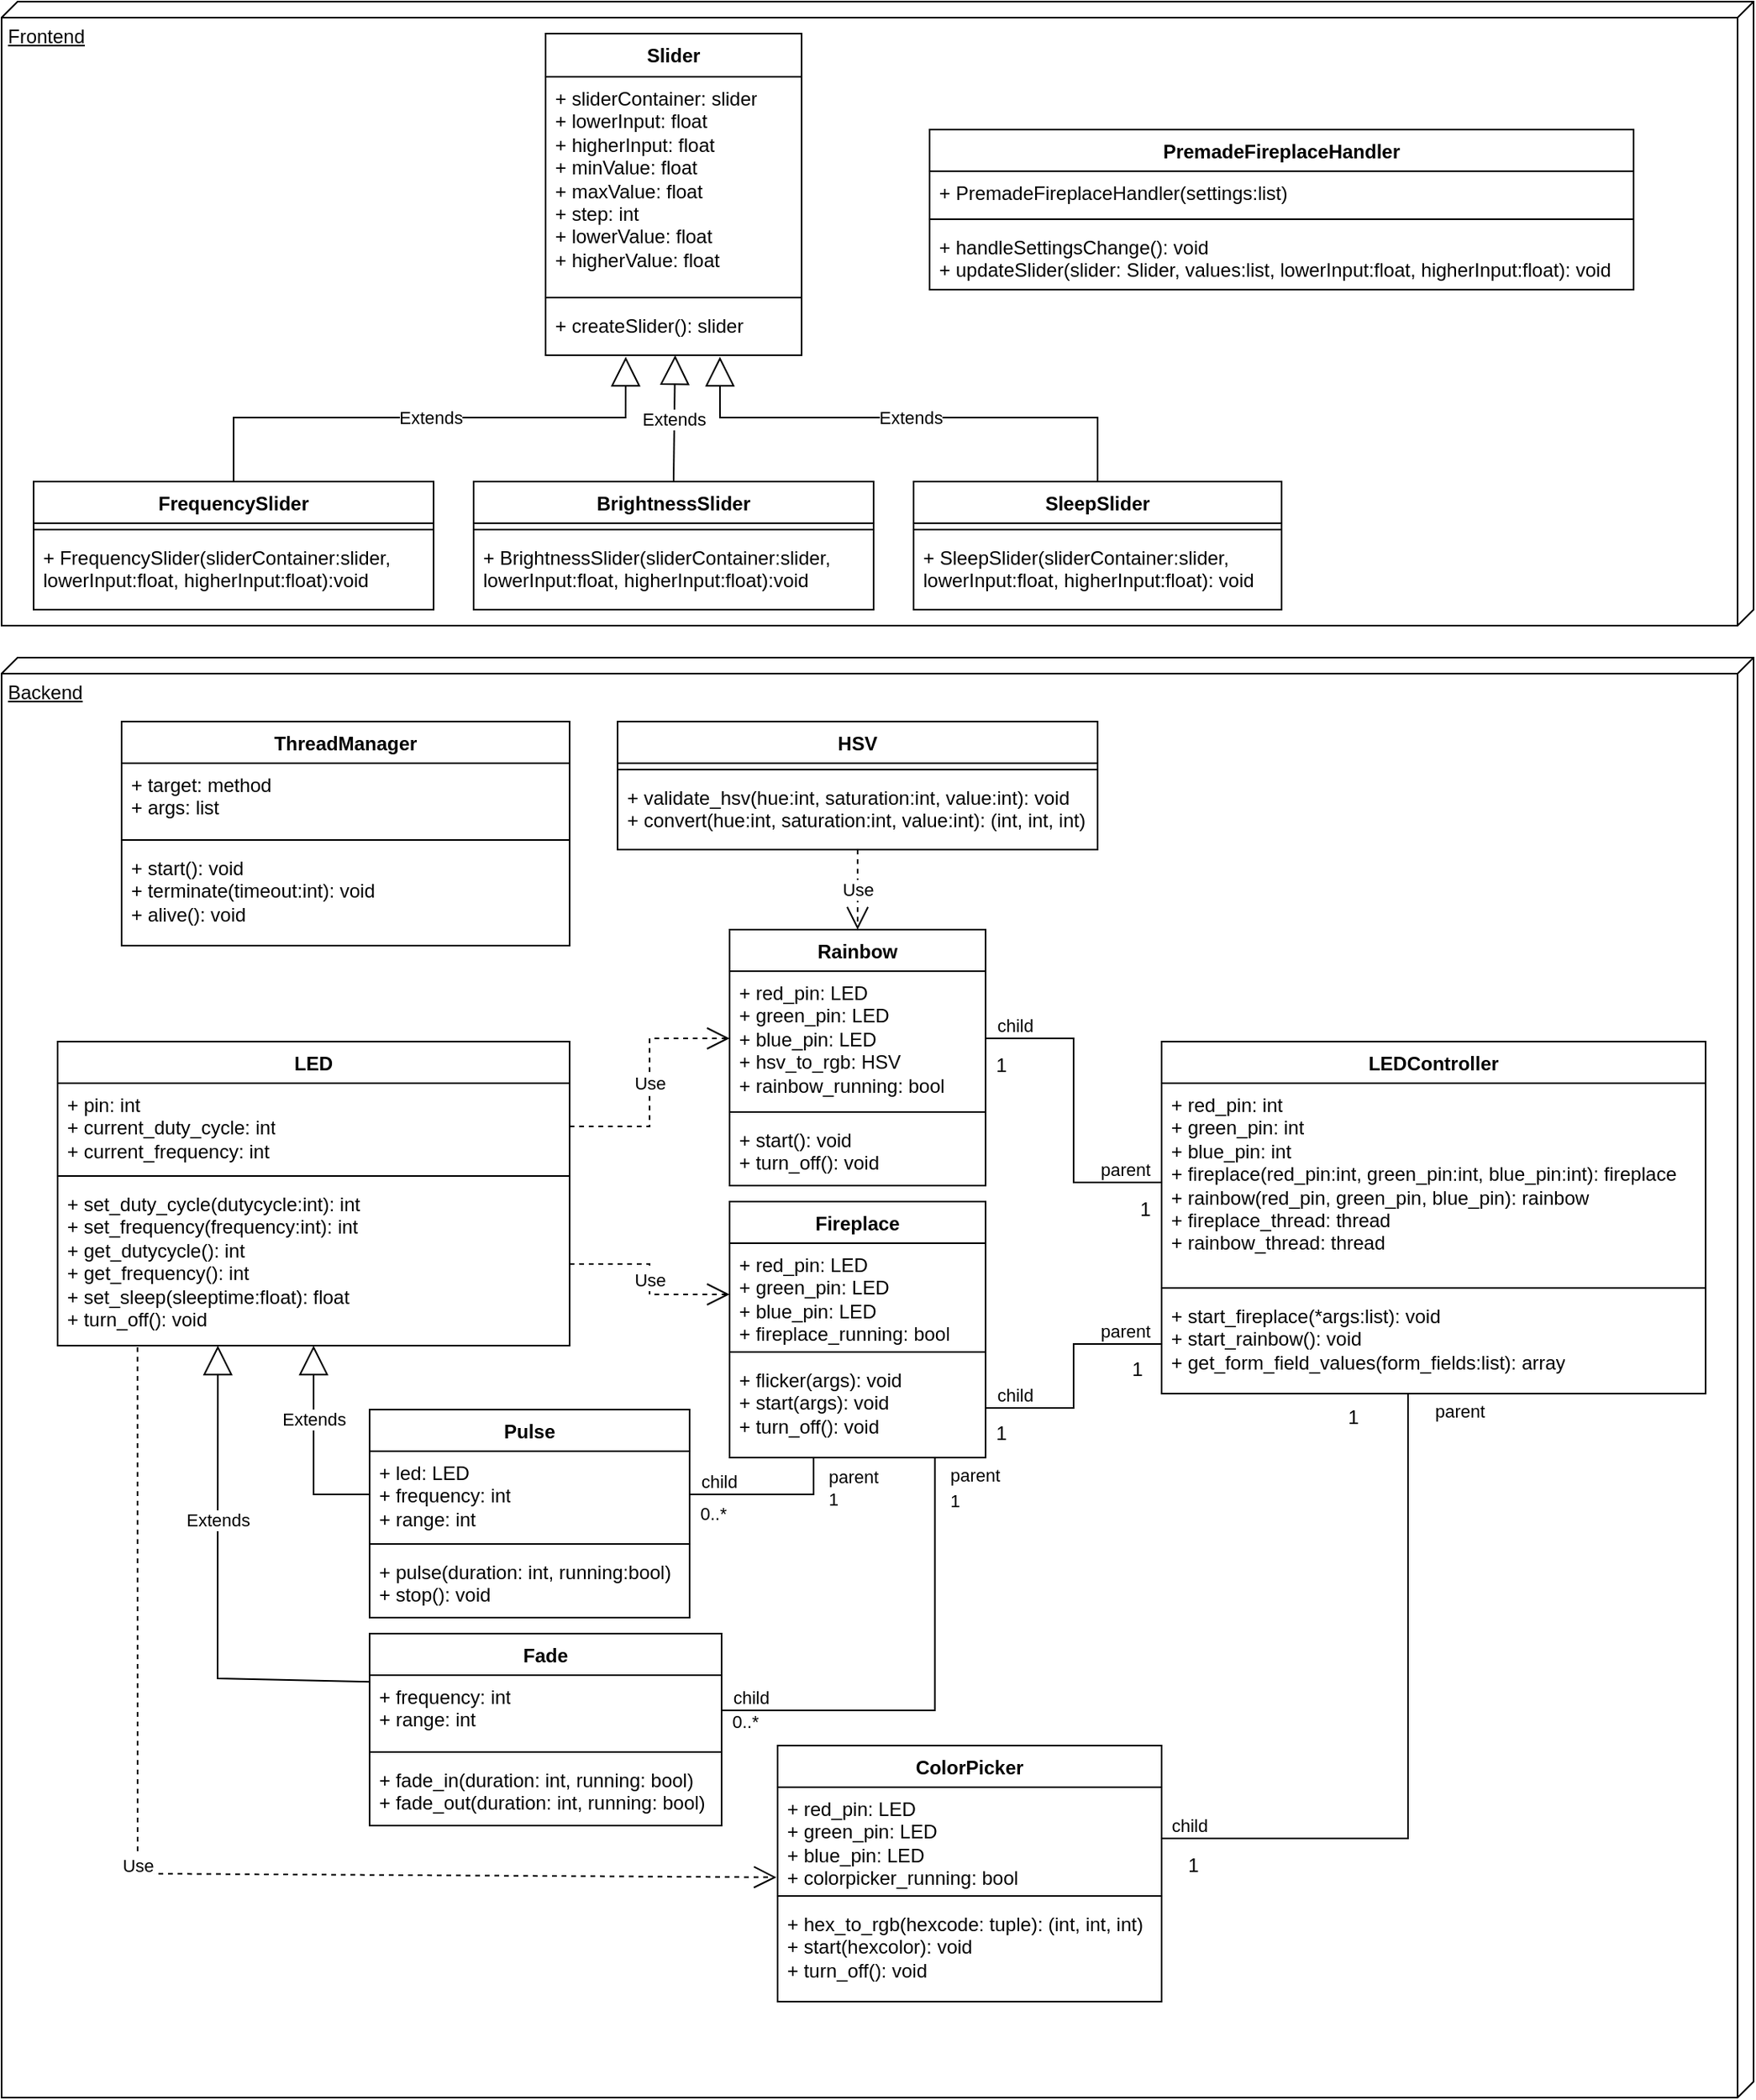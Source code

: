 <mxfile version="21.3.8" type="github">
  <diagram name="Page-1" id="8lPKrEU7bHMMSzuzVbtW">
    <mxGraphModel dx="2284" dy="764" grid="1" gridSize="10" guides="1" tooltips="1" connect="1" arrows="1" fold="1" page="1" pageScale="1" pageWidth="850" pageHeight="1100" math="0" shadow="0">
      <root>
        <mxCell id="0" />
        <mxCell id="1" parent="0" />
        <mxCell id="XjNMTQCaul1xZnKqR4yc-8" value="Frontend" style="verticalAlign=top;align=left;spacingTop=8;spacingLeft=2;spacingRight=12;shape=cube;size=10;direction=south;fontStyle=4;html=1;whiteSpace=wrap;" parent="1" vertex="1">
          <mxGeometry x="-125" y="70" width="1095" height="390" as="geometry" />
        </mxCell>
        <mxCell id="XjNMTQCaul1xZnKqR4yc-9" value="Backend" style="verticalAlign=top;align=left;spacingTop=8;spacingLeft=2;spacingRight=12;shape=cube;size=10;direction=south;fontStyle=4;html=1;whiteSpace=wrap;movable=1;resizable=1;rotatable=1;deletable=1;editable=1;locked=0;connectable=1;" parent="1" vertex="1">
          <mxGeometry x="-125" y="480" width="1095" height="900" as="geometry" />
        </mxCell>
        <mxCell id="XjNMTQCaul1xZnKqR4yc-4" value="Slider" style="swimlane;fontStyle=1;align=center;verticalAlign=top;childLayout=stackLayout;horizontal=1;startSize=27;horizontalStack=0;resizeParent=1;resizeParentMax=0;resizeLast=0;collapsible=1;marginBottom=0;whiteSpace=wrap;html=1;" parent="1" vertex="1">
          <mxGeometry x="215" y="90" width="160" height="201" as="geometry">
            <mxRectangle x="-160" y="460" width="70" height="30" as="alternateBounds" />
          </mxGeometry>
        </mxCell>
        <mxCell id="XjNMTQCaul1xZnKqR4yc-5" value="&lt;div&gt;+ sliderContainer: slider&lt;/div&gt;&lt;div&gt;+ lowerInput: float&lt;/div&gt;&lt;div&gt;+ higherInput: float&lt;/div&gt;&lt;div&gt;+ minValue: float&lt;/div&gt;&lt;div&gt;+ maxValue: float&lt;/div&gt;&lt;div&gt;+ step: int&lt;/div&gt;&lt;div&gt;+ lowerValue: float&lt;/div&gt;&lt;div&gt;+ higherValue: float&lt;br&gt;&lt;/div&gt;&lt;div&gt;&lt;br&gt;&lt;/div&gt;&lt;div&gt;&lt;br&gt; &lt;/div&gt;" style="text;strokeColor=none;fillColor=none;align=left;verticalAlign=top;spacingLeft=4;spacingRight=4;overflow=hidden;rotatable=0;points=[[0,0.5],[1,0.5]];portConstraint=eastwest;whiteSpace=wrap;html=1;" parent="XjNMTQCaul1xZnKqR4yc-4" vertex="1">
          <mxGeometry y="27" width="160" height="134" as="geometry" />
        </mxCell>
        <mxCell id="XjNMTQCaul1xZnKqR4yc-6" value="" style="line;strokeWidth=1;fillColor=none;align=left;verticalAlign=middle;spacingTop=-1;spacingLeft=3;spacingRight=3;rotatable=0;labelPosition=right;points=[];portConstraint=eastwest;strokeColor=inherit;" parent="XjNMTQCaul1xZnKqR4yc-4" vertex="1">
          <mxGeometry y="161" width="160" height="8" as="geometry" />
        </mxCell>
        <mxCell id="XjNMTQCaul1xZnKqR4yc-7" value="&lt;div&gt;+ createSlider(): slider&lt;/div&gt;" style="text;strokeColor=none;fillColor=none;align=left;verticalAlign=top;spacingLeft=4;spacingRight=4;overflow=hidden;rotatable=0;points=[[0,0.5],[1,0.5]];portConstraint=eastwest;whiteSpace=wrap;html=1;" parent="XjNMTQCaul1xZnKqR4yc-4" vertex="1">
          <mxGeometry y="169" width="160" height="32" as="geometry" />
        </mxCell>
        <mxCell id="XjNMTQCaul1xZnKqR4yc-26" value="Extends" style="endArrow=block;endSize=16;endFill=0;html=1;rounded=0;exitX=0.5;exitY=0;exitDx=0;exitDy=0;entryX=0.313;entryY=1.031;entryDx=0;entryDy=0;entryPerimeter=0;" parent="1" source="xdBbtKjgj54eUSS4mFcp-45" target="XjNMTQCaul1xZnKqR4yc-7" edge="1">
          <mxGeometry x="0.009" width="160" relative="1" as="geometry">
            <mxPoint x="105" y="360" as="sourcePoint" />
            <mxPoint x="245" y="330" as="targetPoint" />
            <Array as="points">
              <mxPoint x="20" y="330" />
              <mxPoint x="265" y="330" />
            </Array>
            <mxPoint as="offset" />
          </mxGeometry>
        </mxCell>
        <mxCell id="XjNMTQCaul1xZnKqR4yc-27" value="Extends" style="endArrow=block;endSize=16;endFill=0;html=1;rounded=0;exitX=0.5;exitY=0;exitDx=0;exitDy=0;entryX=0.506;entryY=1;entryDx=0;entryDy=0;entryPerimeter=0;" parent="1" source="xdBbtKjgj54eUSS4mFcp-41" target="XjNMTQCaul1xZnKqR4yc-7" edge="1">
          <mxGeometry width="160" relative="1" as="geometry">
            <mxPoint x="285" y="360" as="sourcePoint" />
            <mxPoint x="445" y="280" as="targetPoint" />
          </mxGeometry>
        </mxCell>
        <mxCell id="XjNMTQCaul1xZnKqR4yc-28" value="Extends" style="endArrow=block;endSize=16;endFill=0;html=1;rounded=0;exitX=0.5;exitY=0;exitDx=0;exitDy=0;entryX=0.681;entryY=1.031;entryDx=0;entryDy=0;entryPerimeter=0;" parent="1" source="xdBbtKjgj54eUSS4mFcp-54" target="XjNMTQCaul1xZnKqR4yc-7" edge="1">
          <mxGeometry width="160" relative="1" as="geometry">
            <mxPoint x="465" y="360" as="sourcePoint" />
            <mxPoint x="555" y="223" as="targetPoint" />
            <Array as="points">
              <mxPoint x="560" y="330" />
              <mxPoint x="395" y="330" />
              <mxPoint x="324" y="330" />
            </Array>
          </mxGeometry>
        </mxCell>
        <mxCell id="xdBbtKjgj54eUSS4mFcp-9" value="LEDController" style="swimlane;fontStyle=1;align=center;verticalAlign=top;childLayout=stackLayout;horizontal=1;startSize=26;horizontalStack=0;resizeParent=1;resizeParentMax=0;resizeLast=0;collapsible=1;marginBottom=0;whiteSpace=wrap;html=1;" parent="1" vertex="1">
          <mxGeometry x="600" y="720" width="340" height="220" as="geometry" />
        </mxCell>
        <mxCell id="xdBbtKjgj54eUSS4mFcp-10" value="&lt;div&gt;+ red_pin: int&lt;/div&gt;&lt;div&gt;+ green_pin: int&lt;/div&gt;&lt;div&gt;+ blue_pin: int&lt;/div&gt;&lt;div&gt;+ fireplace(red_pin:int, green_pin:int, blue_pin:int): fireplace&lt;/div&gt;&lt;div&gt;+ rainbow(red_pin, green_pin, blue_pin): rainbow&lt;/div&gt;&lt;div&gt;+ fireplace_thread: thread&lt;/div&gt;&lt;div&gt;+ rainbow_thread: thread&lt;/div&gt;" style="text;strokeColor=none;fillColor=none;align=left;verticalAlign=top;spacingLeft=4;spacingRight=4;overflow=hidden;rotatable=0;points=[[0,0.5],[1,0.5]];portConstraint=eastwest;whiteSpace=wrap;html=1;" parent="xdBbtKjgj54eUSS4mFcp-9" vertex="1">
          <mxGeometry y="26" width="340" height="124" as="geometry" />
        </mxCell>
        <mxCell id="xdBbtKjgj54eUSS4mFcp-11" value="" style="line;strokeWidth=1;fillColor=none;align=left;verticalAlign=middle;spacingTop=-1;spacingLeft=3;spacingRight=3;rotatable=0;labelPosition=right;points=[];portConstraint=eastwest;strokeColor=inherit;" parent="xdBbtKjgj54eUSS4mFcp-9" vertex="1">
          <mxGeometry y="150" width="340" height="8" as="geometry" />
        </mxCell>
        <mxCell id="xdBbtKjgj54eUSS4mFcp-12" value="&lt;div&gt;+ start_fireplace(*args:list): void&lt;/div&gt;&lt;div&gt;+ start_rainbow(): void&lt;/div&gt;&lt;div&gt;+ get_form_field_values(form_fields:list): array&lt;br&gt;&lt;/div&gt;" style="text;strokeColor=none;fillColor=none;align=left;verticalAlign=top;spacingLeft=4;spacingRight=4;overflow=hidden;rotatable=0;points=[[0,0.5],[1,0.5]];portConstraint=eastwest;whiteSpace=wrap;html=1;" parent="xdBbtKjgj54eUSS4mFcp-9" vertex="1">
          <mxGeometry y="158" width="340" height="62" as="geometry" />
        </mxCell>
        <mxCell id="xdBbtKjgj54eUSS4mFcp-13" value="Fireplace" style="swimlane;fontStyle=1;align=center;verticalAlign=top;childLayout=stackLayout;horizontal=1;startSize=26;horizontalStack=0;resizeParent=1;resizeParentMax=0;resizeLast=0;collapsible=1;marginBottom=0;whiteSpace=wrap;html=1;" parent="1" vertex="1">
          <mxGeometry x="330" y="820" width="160" height="160" as="geometry" />
        </mxCell>
        <mxCell id="xdBbtKjgj54eUSS4mFcp-14" value="&lt;div&gt;+ red_pin: LED&lt;/div&gt;&lt;div&gt;+ green_pin: LED&lt;/div&gt;&lt;div&gt;+ blue_pin: LED&lt;/div&gt;&lt;div&gt;+ fireplace_running: bool&lt;br&gt;&lt;/div&gt;" style="text;strokeColor=none;fillColor=none;align=left;verticalAlign=top;spacingLeft=4;spacingRight=4;overflow=hidden;rotatable=0;points=[[0,0.5],[1,0.5]];portConstraint=eastwest;whiteSpace=wrap;html=1;" parent="xdBbtKjgj54eUSS4mFcp-13" vertex="1">
          <mxGeometry y="26" width="160" height="64" as="geometry" />
        </mxCell>
        <mxCell id="xdBbtKjgj54eUSS4mFcp-15" value="" style="line;strokeWidth=1;fillColor=none;align=left;verticalAlign=middle;spacingTop=-1;spacingLeft=3;spacingRight=3;rotatable=0;labelPosition=right;points=[];portConstraint=eastwest;strokeColor=inherit;" parent="xdBbtKjgj54eUSS4mFcp-13" vertex="1">
          <mxGeometry y="90" width="160" height="8" as="geometry" />
        </mxCell>
        <mxCell id="xdBbtKjgj54eUSS4mFcp-16" value="&lt;div&gt;+ flicker(args): void&lt;/div&gt;&lt;div&gt;+ start(args): void&lt;/div&gt;&lt;div&gt;+ turn_off(): void&lt;br&gt;&lt;/div&gt;&lt;div&gt;&lt;br&gt;&lt;/div&gt;" style="text;strokeColor=none;fillColor=none;align=left;verticalAlign=top;spacingLeft=4;spacingRight=4;overflow=hidden;rotatable=0;points=[[0,0.5],[1,0.5]];portConstraint=eastwest;whiteSpace=wrap;html=1;" parent="xdBbtKjgj54eUSS4mFcp-13" vertex="1">
          <mxGeometry y="98" width="160" height="62" as="geometry" />
        </mxCell>
        <mxCell id="xdBbtKjgj54eUSS4mFcp-21" value="HSV" style="swimlane;fontStyle=1;align=center;verticalAlign=top;childLayout=stackLayout;horizontal=1;startSize=26;horizontalStack=0;resizeParent=1;resizeParentMax=0;resizeLast=0;collapsible=1;marginBottom=0;whiteSpace=wrap;html=1;" parent="1" vertex="1">
          <mxGeometry x="260" y="520" width="300" height="80" as="geometry" />
        </mxCell>
        <mxCell id="xdBbtKjgj54eUSS4mFcp-23" value="" style="line;strokeWidth=1;fillColor=none;align=left;verticalAlign=middle;spacingTop=-1;spacingLeft=3;spacingRight=3;rotatable=0;labelPosition=right;points=[];portConstraint=eastwest;strokeColor=inherit;" parent="xdBbtKjgj54eUSS4mFcp-21" vertex="1">
          <mxGeometry y="26" width="300" height="8" as="geometry" />
        </mxCell>
        <mxCell id="xdBbtKjgj54eUSS4mFcp-24" value="&lt;div&gt;+ validate_hsv(hue:int, saturation:int, value:int): void&lt;/div&gt;&lt;div&gt;+ convert(hue:int, saturation:int, value:int): (int, int, int)&lt;br&gt;&lt;/div&gt;" style="text;strokeColor=none;fillColor=none;align=left;verticalAlign=top;spacingLeft=4;spacingRight=4;overflow=hidden;rotatable=0;points=[[0,0.5],[1,0.5]];portConstraint=eastwest;whiteSpace=wrap;html=1;" parent="xdBbtKjgj54eUSS4mFcp-21" vertex="1">
          <mxGeometry y="34" width="300" height="46" as="geometry" />
        </mxCell>
        <mxCell id="xdBbtKjgj54eUSS4mFcp-25" value="LED" style="swimlane;fontStyle=1;align=center;verticalAlign=top;childLayout=stackLayout;horizontal=1;startSize=26;horizontalStack=0;resizeParent=1;resizeParentMax=0;resizeLast=0;collapsible=1;marginBottom=0;whiteSpace=wrap;html=1;" parent="1" vertex="1">
          <mxGeometry x="-90" y="720" width="320" height="190" as="geometry" />
        </mxCell>
        <mxCell id="xdBbtKjgj54eUSS4mFcp-26" value="&lt;div&gt;+ pin: int&lt;/div&gt;&lt;div&gt;+ current_duty_cycle: int&lt;/div&gt;&lt;div&gt;+ current_frequency: int&lt;br&gt;&lt;/div&gt;" style="text;strokeColor=none;fillColor=none;align=left;verticalAlign=top;spacingLeft=4;spacingRight=4;overflow=hidden;rotatable=0;points=[[0,0.5],[1,0.5]];portConstraint=eastwest;whiteSpace=wrap;html=1;" parent="xdBbtKjgj54eUSS4mFcp-25" vertex="1">
          <mxGeometry y="26" width="320" height="54" as="geometry" />
        </mxCell>
        <mxCell id="xdBbtKjgj54eUSS4mFcp-27" value="" style="line;strokeWidth=1;fillColor=none;align=left;verticalAlign=middle;spacingTop=-1;spacingLeft=3;spacingRight=3;rotatable=0;labelPosition=right;points=[];portConstraint=eastwest;strokeColor=inherit;" parent="xdBbtKjgj54eUSS4mFcp-25" vertex="1">
          <mxGeometry y="80" width="320" height="8" as="geometry" />
        </mxCell>
        <mxCell id="xdBbtKjgj54eUSS4mFcp-28" value="&lt;div&gt;+ set_duty_cycle(dutycycle:int): int&lt;/div&gt;&lt;div&gt;+ set_frequency(frequency:int): int&lt;/div&gt;&lt;div&gt;+ get_dutycycle(): int&lt;/div&gt;&lt;div&gt;+ get_frequency(): int&lt;/div&gt;&lt;div&gt;+ set_sleep(sleeptime:float): float&lt;/div&gt;&lt;div&gt;+ turn_off(): void&lt;br&gt;&lt;/div&gt;" style="text;strokeColor=none;fillColor=none;align=left;verticalAlign=top;spacingLeft=4;spacingRight=4;overflow=hidden;rotatable=0;points=[[0,0.5],[1,0.5]];portConstraint=eastwest;whiteSpace=wrap;html=1;" parent="xdBbtKjgj54eUSS4mFcp-25" vertex="1">
          <mxGeometry y="88" width="320" height="102" as="geometry" />
        </mxCell>
        <mxCell id="xdBbtKjgj54eUSS4mFcp-29" value="ThreadManager" style="swimlane;fontStyle=1;align=center;verticalAlign=top;childLayout=stackLayout;horizontal=1;startSize=26;horizontalStack=0;resizeParent=1;resizeParentMax=0;resizeLast=0;collapsible=1;marginBottom=0;whiteSpace=wrap;html=1;" parent="1" vertex="1">
          <mxGeometry x="-50" y="520" width="280" height="140" as="geometry" />
        </mxCell>
        <mxCell id="xdBbtKjgj54eUSS4mFcp-30" value="&lt;div&gt;+ target: method&lt;/div&gt;&lt;div&gt;+ args: list&lt;br&gt;&lt;/div&gt;" style="text;strokeColor=none;fillColor=none;align=left;verticalAlign=top;spacingLeft=4;spacingRight=4;overflow=hidden;rotatable=0;points=[[0,0.5],[1,0.5]];portConstraint=eastwest;whiteSpace=wrap;html=1;" parent="xdBbtKjgj54eUSS4mFcp-29" vertex="1">
          <mxGeometry y="26" width="280" height="44" as="geometry" />
        </mxCell>
        <mxCell id="xdBbtKjgj54eUSS4mFcp-31" value="" style="line;strokeWidth=1;fillColor=none;align=left;verticalAlign=middle;spacingTop=-1;spacingLeft=3;spacingRight=3;rotatable=0;labelPosition=right;points=[];portConstraint=eastwest;strokeColor=inherit;" parent="xdBbtKjgj54eUSS4mFcp-29" vertex="1">
          <mxGeometry y="70" width="280" height="8" as="geometry" />
        </mxCell>
        <mxCell id="xdBbtKjgj54eUSS4mFcp-32" value="&lt;div&gt;+ start(): void&lt;/div&gt;&lt;div&gt;+ terminate(timeout:int): void&lt;/div&gt;&lt;div&gt;+ alive(): void&lt;br&gt;&lt;/div&gt;" style="text;strokeColor=none;fillColor=none;align=left;verticalAlign=top;spacingLeft=4;spacingRight=4;overflow=hidden;rotatable=0;points=[[0,0.5],[1,0.5]];portConstraint=eastwest;whiteSpace=wrap;html=1;" parent="xdBbtKjgj54eUSS4mFcp-29" vertex="1">
          <mxGeometry y="78" width="280" height="62" as="geometry" />
        </mxCell>
        <mxCell id="xdBbtKjgj54eUSS4mFcp-33" value="Rainbow" style="swimlane;fontStyle=1;align=center;verticalAlign=top;childLayout=stackLayout;horizontal=1;startSize=26;horizontalStack=0;resizeParent=1;resizeParentMax=0;resizeLast=0;collapsible=1;marginBottom=0;whiteSpace=wrap;html=1;" parent="1" vertex="1">
          <mxGeometry x="330" y="650" width="160" height="160" as="geometry" />
        </mxCell>
        <mxCell id="xdBbtKjgj54eUSS4mFcp-34" value="&lt;div&gt;+ red_pin: LED&lt;/div&gt;&lt;div&gt;+ green_pin: LED&lt;/div&gt;&lt;div&gt;+ blue_pin: LED&lt;/div&gt;&lt;div&gt;+ hsv_to_rgb: HSV&lt;/div&gt;&lt;div&gt;+ rainbow_running: bool&lt;br&gt;&lt;/div&gt;" style="text;strokeColor=none;fillColor=none;align=left;verticalAlign=top;spacingLeft=4;spacingRight=4;overflow=hidden;rotatable=0;points=[[0,0.5],[1,0.5]];portConstraint=eastwest;whiteSpace=wrap;html=1;" parent="xdBbtKjgj54eUSS4mFcp-33" vertex="1">
          <mxGeometry y="26" width="160" height="84" as="geometry" />
        </mxCell>
        <mxCell id="xdBbtKjgj54eUSS4mFcp-35" value="" style="line;strokeWidth=1;fillColor=none;align=left;verticalAlign=middle;spacingTop=-1;spacingLeft=3;spacingRight=3;rotatable=0;labelPosition=right;points=[];portConstraint=eastwest;strokeColor=inherit;" parent="xdBbtKjgj54eUSS4mFcp-33" vertex="1">
          <mxGeometry y="110" width="160" height="8" as="geometry" />
        </mxCell>
        <mxCell id="xdBbtKjgj54eUSS4mFcp-36" value="&lt;div&gt;+ start(): void&lt;/div&gt;&lt;div&gt;+ turn_off(): void&lt;br&gt;&lt;/div&gt;" style="text;strokeColor=none;fillColor=none;align=left;verticalAlign=top;spacingLeft=4;spacingRight=4;overflow=hidden;rotatable=0;points=[[0,0.5],[1,0.5]];portConstraint=eastwest;whiteSpace=wrap;html=1;" parent="xdBbtKjgj54eUSS4mFcp-33" vertex="1">
          <mxGeometry y="118" width="160" height="42" as="geometry" />
        </mxCell>
        <mxCell id="xdBbtKjgj54eUSS4mFcp-41" value="BrightnessSlider" style="swimlane;fontStyle=1;align=center;verticalAlign=top;childLayout=stackLayout;horizontal=1;startSize=26;horizontalStack=0;resizeParent=1;resizeParentMax=0;resizeLast=0;collapsible=1;marginBottom=0;whiteSpace=wrap;html=1;" parent="1" vertex="1">
          <mxGeometry x="170" y="370" width="250" height="80" as="geometry" />
        </mxCell>
        <mxCell id="xdBbtKjgj54eUSS4mFcp-43" value="" style="line;strokeWidth=1;fillColor=none;align=left;verticalAlign=middle;spacingTop=-1;spacingLeft=3;spacingRight=3;rotatable=0;labelPosition=right;points=[];portConstraint=eastwest;strokeColor=inherit;" parent="xdBbtKjgj54eUSS4mFcp-41" vertex="1">
          <mxGeometry y="26" width="250" height="8" as="geometry" />
        </mxCell>
        <mxCell id="xdBbtKjgj54eUSS4mFcp-44" value="+ BrightnessSlider(sliderContainer:slider, lowerInput:float, higherInput:float):void" style="text;strokeColor=none;fillColor=none;align=left;verticalAlign=top;spacingLeft=4;spacingRight=4;overflow=hidden;rotatable=0;points=[[0,0.5],[1,0.5]];portConstraint=eastwest;whiteSpace=wrap;html=1;" parent="xdBbtKjgj54eUSS4mFcp-41" vertex="1">
          <mxGeometry y="34" width="250" height="46" as="geometry" />
        </mxCell>
        <mxCell id="xdBbtKjgj54eUSS4mFcp-45" value="FrequencySlider" style="swimlane;fontStyle=1;align=center;verticalAlign=top;childLayout=stackLayout;horizontal=1;startSize=26;horizontalStack=0;resizeParent=1;resizeParentMax=0;resizeLast=0;collapsible=1;marginBottom=0;whiteSpace=wrap;html=1;" parent="1" vertex="1">
          <mxGeometry x="-105" y="370" width="250" height="80" as="geometry" />
        </mxCell>
        <mxCell id="xdBbtKjgj54eUSS4mFcp-46" value="" style="line;strokeWidth=1;fillColor=none;align=left;verticalAlign=middle;spacingTop=-1;spacingLeft=3;spacingRight=3;rotatable=0;labelPosition=right;points=[];portConstraint=eastwest;strokeColor=inherit;" parent="xdBbtKjgj54eUSS4mFcp-45" vertex="1">
          <mxGeometry y="26" width="250" height="8" as="geometry" />
        </mxCell>
        <mxCell id="xdBbtKjgj54eUSS4mFcp-47" value="+ FrequencySlider(sliderContainer:slider, lowerInput:float, higherInput:float):void" style="text;strokeColor=none;fillColor=none;align=left;verticalAlign=top;spacingLeft=4;spacingRight=4;overflow=hidden;rotatable=0;points=[[0,0.5],[1,0.5]];portConstraint=eastwest;whiteSpace=wrap;html=1;" parent="xdBbtKjgj54eUSS4mFcp-45" vertex="1">
          <mxGeometry y="34" width="250" height="46" as="geometry" />
        </mxCell>
        <mxCell id="xdBbtKjgj54eUSS4mFcp-54" value="SleepSlider" style="swimlane;fontStyle=1;align=center;verticalAlign=top;childLayout=stackLayout;horizontal=1;startSize=26;horizontalStack=0;resizeParent=1;resizeParentMax=0;resizeLast=0;collapsible=1;marginBottom=0;whiteSpace=wrap;html=1;" parent="1" vertex="1">
          <mxGeometry x="445" y="370" width="230" height="80" as="geometry" />
        </mxCell>
        <mxCell id="xdBbtKjgj54eUSS4mFcp-56" value="" style="line;strokeWidth=1;fillColor=none;align=left;verticalAlign=middle;spacingTop=-1;spacingLeft=3;spacingRight=3;rotatable=0;labelPosition=right;points=[];portConstraint=eastwest;strokeColor=inherit;" parent="xdBbtKjgj54eUSS4mFcp-54" vertex="1">
          <mxGeometry y="26" width="230" height="8" as="geometry" />
        </mxCell>
        <mxCell id="xdBbtKjgj54eUSS4mFcp-57" value="+ SleepSlider(sliderContainer:slider, lowerInput:float, higherInput:float): void" style="text;strokeColor=none;fillColor=none;align=left;verticalAlign=top;spacingLeft=4;spacingRight=4;overflow=hidden;rotatable=0;points=[[0,0.5],[1,0.5]];portConstraint=eastwest;whiteSpace=wrap;html=1;" parent="xdBbtKjgj54eUSS4mFcp-54" vertex="1">
          <mxGeometry y="34" width="230" height="46" as="geometry" />
        </mxCell>
        <mxCell id="xdBbtKjgj54eUSS4mFcp-66" value="Use" style="endArrow=open;endSize=12;dashed=1;html=1;rounded=0;exitX=0.5;exitY=1;exitDx=0;exitDy=0;entryX=0.5;entryY=0;entryDx=0;entryDy=0;" parent="1" source="xdBbtKjgj54eUSS4mFcp-21" target="xdBbtKjgj54eUSS4mFcp-33" edge="1">
          <mxGeometry width="160" relative="1" as="geometry">
            <mxPoint x="280" y="660" as="sourcePoint" />
            <mxPoint x="440" y="660" as="targetPoint" />
          </mxGeometry>
        </mxCell>
        <mxCell id="xdBbtKjgj54eUSS4mFcp-67" value="Use" style="endArrow=open;endSize=12;dashed=1;html=1;rounded=0;exitX=1;exitY=0.5;exitDx=0;exitDy=0;entryX=0;entryY=0.5;entryDx=0;entryDy=0;" parent="1" source="xdBbtKjgj54eUSS4mFcp-26" target="xdBbtKjgj54eUSS4mFcp-34" edge="1">
          <mxGeometry width="160" relative="1" as="geometry">
            <mxPoint x="270" y="753" as="sourcePoint" />
            <mxPoint x="75" y="760" as="targetPoint" />
            <Array as="points">
              <mxPoint x="280" y="773" />
              <mxPoint x="280" y="718" />
            </Array>
          </mxGeometry>
        </mxCell>
        <mxCell id="xdBbtKjgj54eUSS4mFcp-68" value="Use" style="endArrow=open;endSize=12;dashed=1;html=1;rounded=0;exitX=1;exitY=0.5;exitDx=0;exitDy=0;entryX=0;entryY=0.5;entryDx=0;entryDy=0;" parent="1" source="xdBbtKjgj54eUSS4mFcp-28" target="xdBbtKjgj54eUSS4mFcp-14" edge="1">
          <mxGeometry width="160" relative="1" as="geometry">
            <mxPoint x="270" y="839" as="sourcePoint" />
            <mxPoint x="340" y="768" as="targetPoint" />
            <Array as="points">
              <mxPoint x="280" y="859" />
              <mxPoint x="280" y="878" />
              <mxPoint x="310" y="878" />
            </Array>
          </mxGeometry>
        </mxCell>
        <mxCell id="xdBbtKjgj54eUSS4mFcp-72" value="1" style="text;html=1;strokeColor=none;fillColor=none;align=center;verticalAlign=middle;whiteSpace=wrap;rounded=0;" parent="1" vertex="1">
          <mxGeometry x="470" y="720" width="60" height="30" as="geometry" />
        </mxCell>
        <mxCell id="xdBbtKjgj54eUSS4mFcp-73" value="1" style="text;html=1;strokeColor=none;fillColor=none;align=center;verticalAlign=middle;whiteSpace=wrap;rounded=0;" parent="1" vertex="1">
          <mxGeometry x="560" y="810" width="60" height="30" as="geometry" />
        </mxCell>
        <mxCell id="xdBbtKjgj54eUSS4mFcp-74" value="1" style="text;html=1;strokeColor=none;fillColor=none;align=center;verticalAlign=middle;whiteSpace=wrap;rounded=0;" parent="1" vertex="1">
          <mxGeometry x="470" y="950" width="60" height="30" as="geometry" />
        </mxCell>
        <mxCell id="xdBbtKjgj54eUSS4mFcp-75" value="1" style="text;html=1;strokeColor=none;fillColor=none;align=center;verticalAlign=middle;whiteSpace=wrap;rounded=0;" parent="1" vertex="1">
          <mxGeometry x="555" y="910" width="60" height="30" as="geometry" />
        </mxCell>
        <mxCell id="itjI0U0Z8RMoFl8-Y6xF-1" value="Pulse" style="swimlane;fontStyle=1;align=center;verticalAlign=top;childLayout=stackLayout;horizontal=1;startSize=26;horizontalStack=0;resizeParent=1;resizeParentMax=0;resizeLast=0;collapsible=1;marginBottom=0;whiteSpace=wrap;html=1;" parent="1" vertex="1">
          <mxGeometry x="105" y="950" width="200" height="130" as="geometry" />
        </mxCell>
        <mxCell id="itjI0U0Z8RMoFl8-Y6xF-2" value="&lt;div&gt;+ led: LED&lt;/div&gt;&lt;div&gt;+ frequency: int&lt;/div&gt;&lt;div&gt;+ range: int&lt;br&gt;&lt;/div&gt;" style="text;strokeColor=none;fillColor=none;align=left;verticalAlign=top;spacingLeft=4;spacingRight=4;overflow=hidden;rotatable=0;points=[[0,0.5],[1,0.5]];portConstraint=eastwest;whiteSpace=wrap;html=1;" parent="itjI0U0Z8RMoFl8-Y6xF-1" vertex="1">
          <mxGeometry y="26" width="200" height="54" as="geometry" />
        </mxCell>
        <mxCell id="itjI0U0Z8RMoFl8-Y6xF-3" value="" style="line;strokeWidth=1;fillColor=none;align=left;verticalAlign=middle;spacingTop=-1;spacingLeft=3;spacingRight=3;rotatable=0;labelPosition=right;points=[];portConstraint=eastwest;strokeColor=inherit;" parent="itjI0U0Z8RMoFl8-Y6xF-1" vertex="1">
          <mxGeometry y="80" width="200" height="8" as="geometry" />
        </mxCell>
        <mxCell id="itjI0U0Z8RMoFl8-Y6xF-4" value="&lt;div&gt;+ pulse(duration: int, running:bool)&lt;/div&gt;&lt;div&gt;+ stop(): void&lt;br&gt;&lt;/div&gt;" style="text;strokeColor=none;fillColor=none;align=left;verticalAlign=top;spacingLeft=4;spacingRight=4;overflow=hidden;rotatable=0;points=[[0,0.5],[1,0.5]];portConstraint=eastwest;whiteSpace=wrap;html=1;" parent="itjI0U0Z8RMoFl8-Y6xF-1" vertex="1">
          <mxGeometry y="88" width="200" height="42" as="geometry" />
        </mxCell>
        <mxCell id="itjI0U0Z8RMoFl8-Y6xF-5" value="Fade" style="swimlane;fontStyle=1;align=center;verticalAlign=top;childLayout=stackLayout;horizontal=1;startSize=26;horizontalStack=0;resizeParent=1;resizeParentMax=0;resizeLast=0;collapsible=1;marginBottom=0;whiteSpace=wrap;html=1;" parent="1" vertex="1">
          <mxGeometry x="105" y="1090" width="220" height="120" as="geometry" />
        </mxCell>
        <mxCell id="itjI0U0Z8RMoFl8-Y6xF-6" value="&lt;div&gt;+ frequency: int&lt;/div&gt;&lt;div&gt;+ range: int&lt;br&gt;&lt;/div&gt;" style="text;strokeColor=none;fillColor=none;align=left;verticalAlign=top;spacingLeft=4;spacingRight=4;overflow=hidden;rotatable=0;points=[[0,0.5],[1,0.5]];portConstraint=eastwest;whiteSpace=wrap;html=1;" parent="itjI0U0Z8RMoFl8-Y6xF-5" vertex="1">
          <mxGeometry y="26" width="220" height="44" as="geometry" />
        </mxCell>
        <mxCell id="itjI0U0Z8RMoFl8-Y6xF-7" value="" style="line;strokeWidth=1;fillColor=none;align=left;verticalAlign=middle;spacingTop=-1;spacingLeft=3;spacingRight=3;rotatable=0;labelPosition=right;points=[];portConstraint=eastwest;strokeColor=inherit;" parent="itjI0U0Z8RMoFl8-Y6xF-5" vertex="1">
          <mxGeometry y="70" width="220" height="8" as="geometry" />
        </mxCell>
        <mxCell id="itjI0U0Z8RMoFl8-Y6xF-8" value="&lt;div&gt;+ fade_in(duration: int, running: bool)&lt;/div&gt;&lt;div&gt;+ fade_out(duration: int, running: bool)&lt;br&gt;&lt;/div&gt;" style="text;strokeColor=none;fillColor=none;align=left;verticalAlign=top;spacingLeft=4;spacingRight=4;overflow=hidden;rotatable=0;points=[[0,0.5],[1,0.5]];portConstraint=eastwest;whiteSpace=wrap;html=1;" parent="itjI0U0Z8RMoFl8-Y6xF-5" vertex="1">
          <mxGeometry y="78" width="220" height="42" as="geometry" />
        </mxCell>
        <mxCell id="shz0pCkns4-Cvd55Sxsb-1" value="ColorPicker" style="swimlane;fontStyle=1;align=center;verticalAlign=top;childLayout=stackLayout;horizontal=1;startSize=26;horizontalStack=0;resizeParent=1;resizeParentMax=0;resizeLast=0;collapsible=1;marginBottom=0;whiteSpace=wrap;html=1;" parent="1" vertex="1">
          <mxGeometry x="360" y="1160" width="240" height="160" as="geometry" />
        </mxCell>
        <mxCell id="shz0pCkns4-Cvd55Sxsb-2" value="&lt;div&gt;+ red_pin: LED&lt;/div&gt;&lt;div&gt;+ green_pin: LED&lt;/div&gt;&lt;div&gt;+ blue_pin: LED&lt;/div&gt;&lt;div&gt;+ colorpicker_running: bool&lt;br&gt;&lt;/div&gt;" style="text;strokeColor=none;fillColor=none;align=left;verticalAlign=top;spacingLeft=4;spacingRight=4;overflow=hidden;rotatable=0;points=[[0,0.5],[1,0.5]];portConstraint=eastwest;whiteSpace=wrap;html=1;" parent="shz0pCkns4-Cvd55Sxsb-1" vertex="1">
          <mxGeometry y="26" width="240" height="64" as="geometry" />
        </mxCell>
        <mxCell id="shz0pCkns4-Cvd55Sxsb-3" value="" style="line;strokeWidth=1;fillColor=none;align=left;verticalAlign=middle;spacingTop=-1;spacingLeft=3;spacingRight=3;rotatable=0;labelPosition=right;points=[];portConstraint=eastwest;strokeColor=inherit;" parent="shz0pCkns4-Cvd55Sxsb-1" vertex="1">
          <mxGeometry y="90" width="240" height="8" as="geometry" />
        </mxCell>
        <mxCell id="shz0pCkns4-Cvd55Sxsb-4" value="&lt;div&gt;+ hex_to_rgb(hexcode: tuple): (int, int, int)&lt;br&gt;&lt;/div&gt;&lt;div&gt;+ start(hexcolor): void&lt;/div&gt;&lt;div&gt;+ turn_off(): void&lt;br&gt;&lt;/div&gt;&lt;div&gt;&lt;br&gt;&lt;/div&gt;" style="text;strokeColor=none;fillColor=none;align=left;verticalAlign=top;spacingLeft=4;spacingRight=4;overflow=hidden;rotatable=0;points=[[0,0.5],[1,0.5]];portConstraint=eastwest;whiteSpace=wrap;html=1;" parent="shz0pCkns4-Cvd55Sxsb-1" vertex="1">
          <mxGeometry y="98" width="240" height="62" as="geometry" />
        </mxCell>
        <mxCell id="shz0pCkns4-Cvd55Sxsb-7" value="Use" style="endArrow=open;endSize=12;dashed=1;html=1;rounded=0;exitX=0.156;exitY=1.01;exitDx=0;exitDy=0;entryX=-0.003;entryY=0.88;entryDx=0;entryDy=0;exitPerimeter=0;entryPerimeter=0;" parent="1" source="xdBbtKjgj54eUSS4mFcp-28" target="shz0pCkns4-Cvd55Sxsb-2" edge="1">
          <mxGeometry x="-0.112" width="160" relative="1" as="geometry">
            <mxPoint x="50" y="1146" as="sourcePoint" />
            <mxPoint x="150" y="1165" as="targetPoint" />
            <Array as="points">
              <mxPoint x="-40" y="1240" />
            </Array>
            <mxPoint as="offset" />
          </mxGeometry>
        </mxCell>
        <mxCell id="shz0pCkns4-Cvd55Sxsb-8" value="1" style="text;html=1;strokeColor=none;fillColor=none;align=center;verticalAlign=middle;whiteSpace=wrap;rounded=0;" parent="1" vertex="1">
          <mxGeometry x="690" y="940" width="60" height="30" as="geometry" />
        </mxCell>
        <mxCell id="shz0pCkns4-Cvd55Sxsb-9" value="1" style="text;html=1;strokeColor=none;fillColor=none;align=center;verticalAlign=middle;whiteSpace=wrap;rounded=0;" parent="1" vertex="1">
          <mxGeometry x="590" y="1220" width="60" height="30" as="geometry" />
        </mxCell>
        <mxCell id="shz0pCkns4-Cvd55Sxsb-10" value="Extends" style="endArrow=block;endSize=16;endFill=0;html=1;rounded=0;exitX=0;exitY=0.5;exitDx=0;exitDy=0;" parent="1" source="itjI0U0Z8RMoFl8-Y6xF-2" target="xdBbtKjgj54eUSS4mFcp-28" edge="1">
          <mxGeometry x="0.281" width="160" relative="1" as="geometry">
            <mxPoint x="-40" y="1050" as="sourcePoint" />
            <mxPoint x="120" y="1050" as="targetPoint" />
            <Array as="points">
              <mxPoint x="70" y="1003" />
            </Array>
            <mxPoint as="offset" />
          </mxGeometry>
        </mxCell>
        <mxCell id="shz0pCkns4-Cvd55Sxsb-11" value="Extends" style="endArrow=block;endSize=16;endFill=0;html=1;rounded=0;exitX=0;exitY=0.094;exitDx=0;exitDy=0;exitPerimeter=0;entryX=0.313;entryY=1;entryDx=0;entryDy=0;entryPerimeter=0;" parent="1" source="itjI0U0Z8RMoFl8-Y6xF-6" target="xdBbtKjgj54eUSS4mFcp-28" edge="1">
          <mxGeometry x="0.281" width="160" relative="1" as="geometry">
            <mxPoint x="70" y="1079" as="sourcePoint" />
            <mxPoint x="10" y="1000" as="targetPoint" />
            <Array as="points">
              <mxPoint x="10" y="1118" />
            </Array>
            <mxPoint as="offset" />
          </mxGeometry>
        </mxCell>
        <mxCell id="shz0pCkns4-Cvd55Sxsb-14" value="" style="endArrow=none;html=1;edgeStyle=orthogonalEdgeStyle;rounded=0;labelBackgroundColor=default;strokeColor=default;fontFamily=Helvetica;fontSize=11;fontColor=default;shape=connector;exitX=0;exitY=0.5;exitDx=0;exitDy=0;entryX=1;entryY=0.5;entryDx=0;entryDy=0;" parent="1" source="xdBbtKjgj54eUSS4mFcp-12" target="xdBbtKjgj54eUSS4mFcp-16" edge="1">
          <mxGeometry relative="1" as="geometry">
            <mxPoint x="510" y="1020" as="sourcePoint" />
            <mxPoint x="670" y="1020" as="targetPoint" />
          </mxGeometry>
        </mxCell>
        <mxCell id="shz0pCkns4-Cvd55Sxsb-15" value="parent" style="edgeLabel;resizable=0;html=1;align=left;verticalAlign=bottom;fontFamily=Helvetica;fontSize=11;fontColor=default;" parent="shz0pCkns4-Cvd55Sxsb-14" connectable="0" vertex="1">
          <mxGeometry x="-1" relative="1" as="geometry">
            <mxPoint x="-40" as="offset" />
          </mxGeometry>
        </mxCell>
        <mxCell id="shz0pCkns4-Cvd55Sxsb-16" value="child" style="edgeLabel;resizable=0;html=1;align=right;verticalAlign=bottom;fontFamily=Helvetica;fontSize=11;fontColor=default;" parent="shz0pCkns4-Cvd55Sxsb-14" connectable="0" vertex="1">
          <mxGeometry x="1" relative="1" as="geometry">
            <mxPoint x="30" as="offset" />
          </mxGeometry>
        </mxCell>
        <mxCell id="shz0pCkns4-Cvd55Sxsb-17" value="" style="endArrow=none;html=1;edgeStyle=orthogonalEdgeStyle;rounded=0;labelBackgroundColor=default;strokeColor=default;fontFamily=Helvetica;fontSize=11;fontColor=default;shape=connector;exitX=0;exitY=0.5;exitDx=0;exitDy=0;entryX=1;entryY=0.5;entryDx=0;entryDy=0;" parent="1" source="xdBbtKjgj54eUSS4mFcp-10" target="xdBbtKjgj54eUSS4mFcp-34" edge="1">
          <mxGeometry relative="1" as="geometry">
            <mxPoint x="630" y="780" as="sourcePoint" />
            <mxPoint x="520" y="820" as="targetPoint" />
          </mxGeometry>
        </mxCell>
        <mxCell id="shz0pCkns4-Cvd55Sxsb-18" value="parent" style="edgeLabel;resizable=0;html=1;align=left;verticalAlign=bottom;fontFamily=Helvetica;fontSize=11;fontColor=default;" parent="shz0pCkns4-Cvd55Sxsb-17" connectable="0" vertex="1">
          <mxGeometry x="-1" relative="1" as="geometry">
            <mxPoint x="-40" as="offset" />
          </mxGeometry>
        </mxCell>
        <mxCell id="shz0pCkns4-Cvd55Sxsb-19" value="child" style="edgeLabel;resizable=0;html=1;align=right;verticalAlign=bottom;fontFamily=Helvetica;fontSize=11;fontColor=default;" parent="shz0pCkns4-Cvd55Sxsb-17" connectable="0" vertex="1">
          <mxGeometry x="1" relative="1" as="geometry">
            <mxPoint x="30" as="offset" />
          </mxGeometry>
        </mxCell>
        <mxCell id="shz0pCkns4-Cvd55Sxsb-21" value="" style="endArrow=none;html=1;edgeStyle=orthogonalEdgeStyle;rounded=0;labelBackgroundColor=default;strokeColor=default;fontFamily=Helvetica;fontSize=11;fontColor=default;shape=connector;exitX=0.328;exitY=1.008;exitDx=0;exitDy=0;entryX=1;entryY=0.5;entryDx=0;entryDy=0;exitPerimeter=0;" parent="1" source="xdBbtKjgj54eUSS4mFcp-16" target="itjI0U0Z8RMoFl8-Y6xF-2" edge="1">
          <mxGeometry relative="1" as="geometry">
            <mxPoint x="535" y="1030" as="sourcePoint" />
            <mxPoint x="425" y="1070" as="targetPoint" />
          </mxGeometry>
        </mxCell>
        <mxCell id="shz0pCkns4-Cvd55Sxsb-22" value="parent" style="edgeLabel;resizable=0;html=1;align=left;verticalAlign=bottom;fontFamily=Helvetica;fontSize=11;fontColor=default;" parent="shz0pCkns4-Cvd55Sxsb-21" connectable="0" vertex="1">
          <mxGeometry x="-1" relative="1" as="geometry">
            <mxPoint x="8" y="20" as="offset" />
          </mxGeometry>
        </mxCell>
        <mxCell id="shz0pCkns4-Cvd55Sxsb-23" value="child" style="edgeLabel;resizable=0;html=1;align=right;verticalAlign=bottom;fontFamily=Helvetica;fontSize=11;fontColor=default;" parent="shz0pCkns4-Cvd55Sxsb-21" connectable="0" vertex="1">
          <mxGeometry x="1" relative="1" as="geometry">
            <mxPoint x="30" as="offset" />
          </mxGeometry>
        </mxCell>
        <mxCell id="shz0pCkns4-Cvd55Sxsb-24" value="" style="endArrow=none;html=1;edgeStyle=orthogonalEdgeStyle;rounded=0;labelBackgroundColor=default;strokeColor=default;fontFamily=Helvetica;fontSize=11;fontColor=default;shape=connector;exitX=0.802;exitY=0.995;exitDx=0;exitDy=0;entryX=1;entryY=0.5;entryDx=0;entryDy=0;exitPerimeter=0;" parent="1" source="xdBbtKjgj54eUSS4mFcp-16" target="itjI0U0Z8RMoFl8-Y6xF-6" edge="1">
          <mxGeometry relative="1" as="geometry">
            <mxPoint x="470" y="1090" as="sourcePoint" />
            <mxPoint x="378" y="1113" as="targetPoint" />
          </mxGeometry>
        </mxCell>
        <mxCell id="shz0pCkns4-Cvd55Sxsb-25" value="parent" style="edgeLabel;resizable=0;html=1;align=left;verticalAlign=bottom;fontFamily=Helvetica;fontSize=11;fontColor=default;" parent="shz0pCkns4-Cvd55Sxsb-24" connectable="0" vertex="1">
          <mxGeometry x="-1" relative="1" as="geometry">
            <mxPoint x="8" y="20" as="offset" />
          </mxGeometry>
        </mxCell>
        <mxCell id="shz0pCkns4-Cvd55Sxsb-26" value="child" style="edgeLabel;resizable=0;html=1;align=right;verticalAlign=bottom;fontFamily=Helvetica;fontSize=11;fontColor=default;" parent="shz0pCkns4-Cvd55Sxsb-24" connectable="0" vertex="1">
          <mxGeometry x="1" relative="1" as="geometry">
            <mxPoint x="30" as="offset" />
          </mxGeometry>
        </mxCell>
        <mxCell id="shz0pCkns4-Cvd55Sxsb-27" value="" style="endArrow=none;html=1;edgeStyle=orthogonalEdgeStyle;rounded=0;labelBackgroundColor=default;strokeColor=default;fontFamily=Helvetica;fontSize=11;fontColor=default;shape=connector;exitX=0.453;exitY=0.995;exitDx=0;exitDy=0;entryX=1;entryY=0.5;entryDx=0;entryDy=0;exitPerimeter=0;" parent="1" source="xdBbtKjgj54eUSS4mFcp-12" target="shz0pCkns4-Cvd55Sxsb-2" edge="1">
          <mxGeometry relative="1" as="geometry">
            <mxPoint x="830" y="1060" as="sourcePoint" />
            <mxPoint x="720" y="1100" as="targetPoint" />
          </mxGeometry>
        </mxCell>
        <mxCell id="shz0pCkns4-Cvd55Sxsb-28" value="parent" style="edgeLabel;resizable=0;html=1;align=left;verticalAlign=bottom;fontFamily=Helvetica;fontSize=11;fontColor=default;" parent="shz0pCkns4-Cvd55Sxsb-27" connectable="0" vertex="1">
          <mxGeometry x="-1" relative="1" as="geometry">
            <mxPoint x="15" y="20" as="offset" />
          </mxGeometry>
        </mxCell>
        <mxCell id="shz0pCkns4-Cvd55Sxsb-29" value="child" style="edgeLabel;resizable=0;html=1;align=right;verticalAlign=bottom;fontFamily=Helvetica;fontSize=11;fontColor=default;" parent="shz0pCkns4-Cvd55Sxsb-27" connectable="0" vertex="1">
          <mxGeometry x="1" relative="1" as="geometry">
            <mxPoint x="30" as="offset" />
          </mxGeometry>
        </mxCell>
        <mxCell id="shz0pCkns4-Cvd55Sxsb-30" value="1" style="text;html=1;strokeColor=none;fillColor=none;align=center;verticalAlign=middle;whiteSpace=wrap;rounded=0;fontSize=11;fontFamily=Helvetica;fontColor=default;" parent="1" vertex="1">
          <mxGeometry x="441" y="992" width="60" height="30" as="geometry" />
        </mxCell>
        <mxCell id="shz0pCkns4-Cvd55Sxsb-31" value="0..*" style="text;html=1;strokeColor=none;fillColor=none;align=center;verticalAlign=middle;whiteSpace=wrap;rounded=0;fontSize=11;fontFamily=Helvetica;fontColor=default;" parent="1" vertex="1">
          <mxGeometry x="290" y="1000" width="60" height="30" as="geometry" />
        </mxCell>
        <mxCell id="shz0pCkns4-Cvd55Sxsb-33" value="0..*" style="text;html=1;strokeColor=none;fillColor=none;align=center;verticalAlign=middle;whiteSpace=wrap;rounded=0;fontSize=11;fontFamily=Helvetica;fontColor=default;" parent="1" vertex="1">
          <mxGeometry x="310" y="1130" width="60" height="30" as="geometry" />
        </mxCell>
        <mxCell id="shz0pCkns4-Cvd55Sxsb-34" value="1" style="text;html=1;strokeColor=none;fillColor=none;align=center;verticalAlign=middle;whiteSpace=wrap;rounded=0;fontSize=11;fontFamily=Helvetica;fontColor=default;" parent="1" vertex="1">
          <mxGeometry x="365" y="991" width="60" height="30" as="geometry" />
        </mxCell>
        <mxCell id="wzGj6lPwKW6cn1GOvV2S-1" value="PremadeFireplaceHandler" style="swimlane;fontStyle=1;align=center;verticalAlign=top;childLayout=stackLayout;horizontal=1;startSize=26;horizontalStack=0;resizeParent=1;resizeParentMax=0;resizeLast=0;collapsible=1;marginBottom=0;whiteSpace=wrap;html=1;" parent="1" vertex="1">
          <mxGeometry x="455" y="150" width="440" height="100" as="geometry" />
        </mxCell>
        <mxCell id="wzGj6lPwKW6cn1GOvV2S-2" value="+ PremadeFireplaceHandler(settings:list)" style="text;strokeColor=none;fillColor=none;align=left;verticalAlign=top;spacingLeft=4;spacingRight=4;overflow=hidden;rotatable=0;points=[[0,0.5],[1,0.5]];portConstraint=eastwest;whiteSpace=wrap;html=1;" parent="wzGj6lPwKW6cn1GOvV2S-1" vertex="1">
          <mxGeometry y="26" width="440" height="26" as="geometry" />
        </mxCell>
        <mxCell id="wzGj6lPwKW6cn1GOvV2S-3" value="" style="line;strokeWidth=1;fillColor=none;align=left;verticalAlign=middle;spacingTop=-1;spacingLeft=3;spacingRight=3;rotatable=0;labelPosition=right;points=[];portConstraint=eastwest;strokeColor=inherit;" parent="wzGj6lPwKW6cn1GOvV2S-1" vertex="1">
          <mxGeometry y="52" width="440" height="8" as="geometry" />
        </mxCell>
        <mxCell id="wzGj6lPwKW6cn1GOvV2S-4" value="&lt;div&gt;+ handleSettingsChange(): void&lt;br&gt;&lt;/div&gt;&lt;div&gt;+ updateSlider(slider: Slider, values:list, lowerInput:float, higherInput:float): void &lt;br&gt;&lt;/div&gt;" style="text;strokeColor=none;fillColor=none;align=left;verticalAlign=top;spacingLeft=4;spacingRight=4;overflow=hidden;rotatable=0;points=[[0,0.5],[1,0.5]];portConstraint=eastwest;whiteSpace=wrap;html=1;" parent="wzGj6lPwKW6cn1GOvV2S-1" vertex="1">
          <mxGeometry y="60" width="440" height="40" as="geometry" />
        </mxCell>
      </root>
    </mxGraphModel>
  </diagram>
</mxfile>
